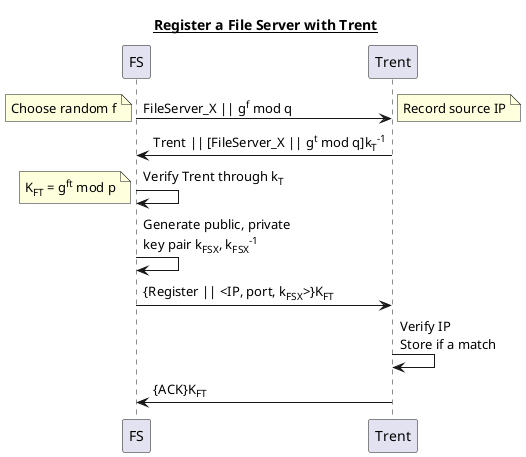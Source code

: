 @startuml
title __Register a File Server with Trent__
participant FS
participant Trent

FS -> Trent: FileServer_X || g<sup>f</sup> mod q
note left: Choose random f
note right: Record source IP
Trent -> FS: Trent || [FileServer_X || g<sup>t</sup> mod q]k<sub>T</sub><sup>-1</sup>
FS -> FS: Verify Trent through k<sub>T</sub>
note left: K<sub>FT</sub> = g<sup>ft</sup> mod p
FS -> FS: Generate public, private \nkey pair k<sub>FSX</sub>, k<sub>FSX</sub><sup>-1</sup>

FS -> Trent: {Register || <IP, port, k<sub>FSX</sub>>}K<sub>FT</sub>
Trent -> Trent: Verify IP\nStore if a match
Trent -> FS: {ACK}K<sub>FT</sub>
@enduml